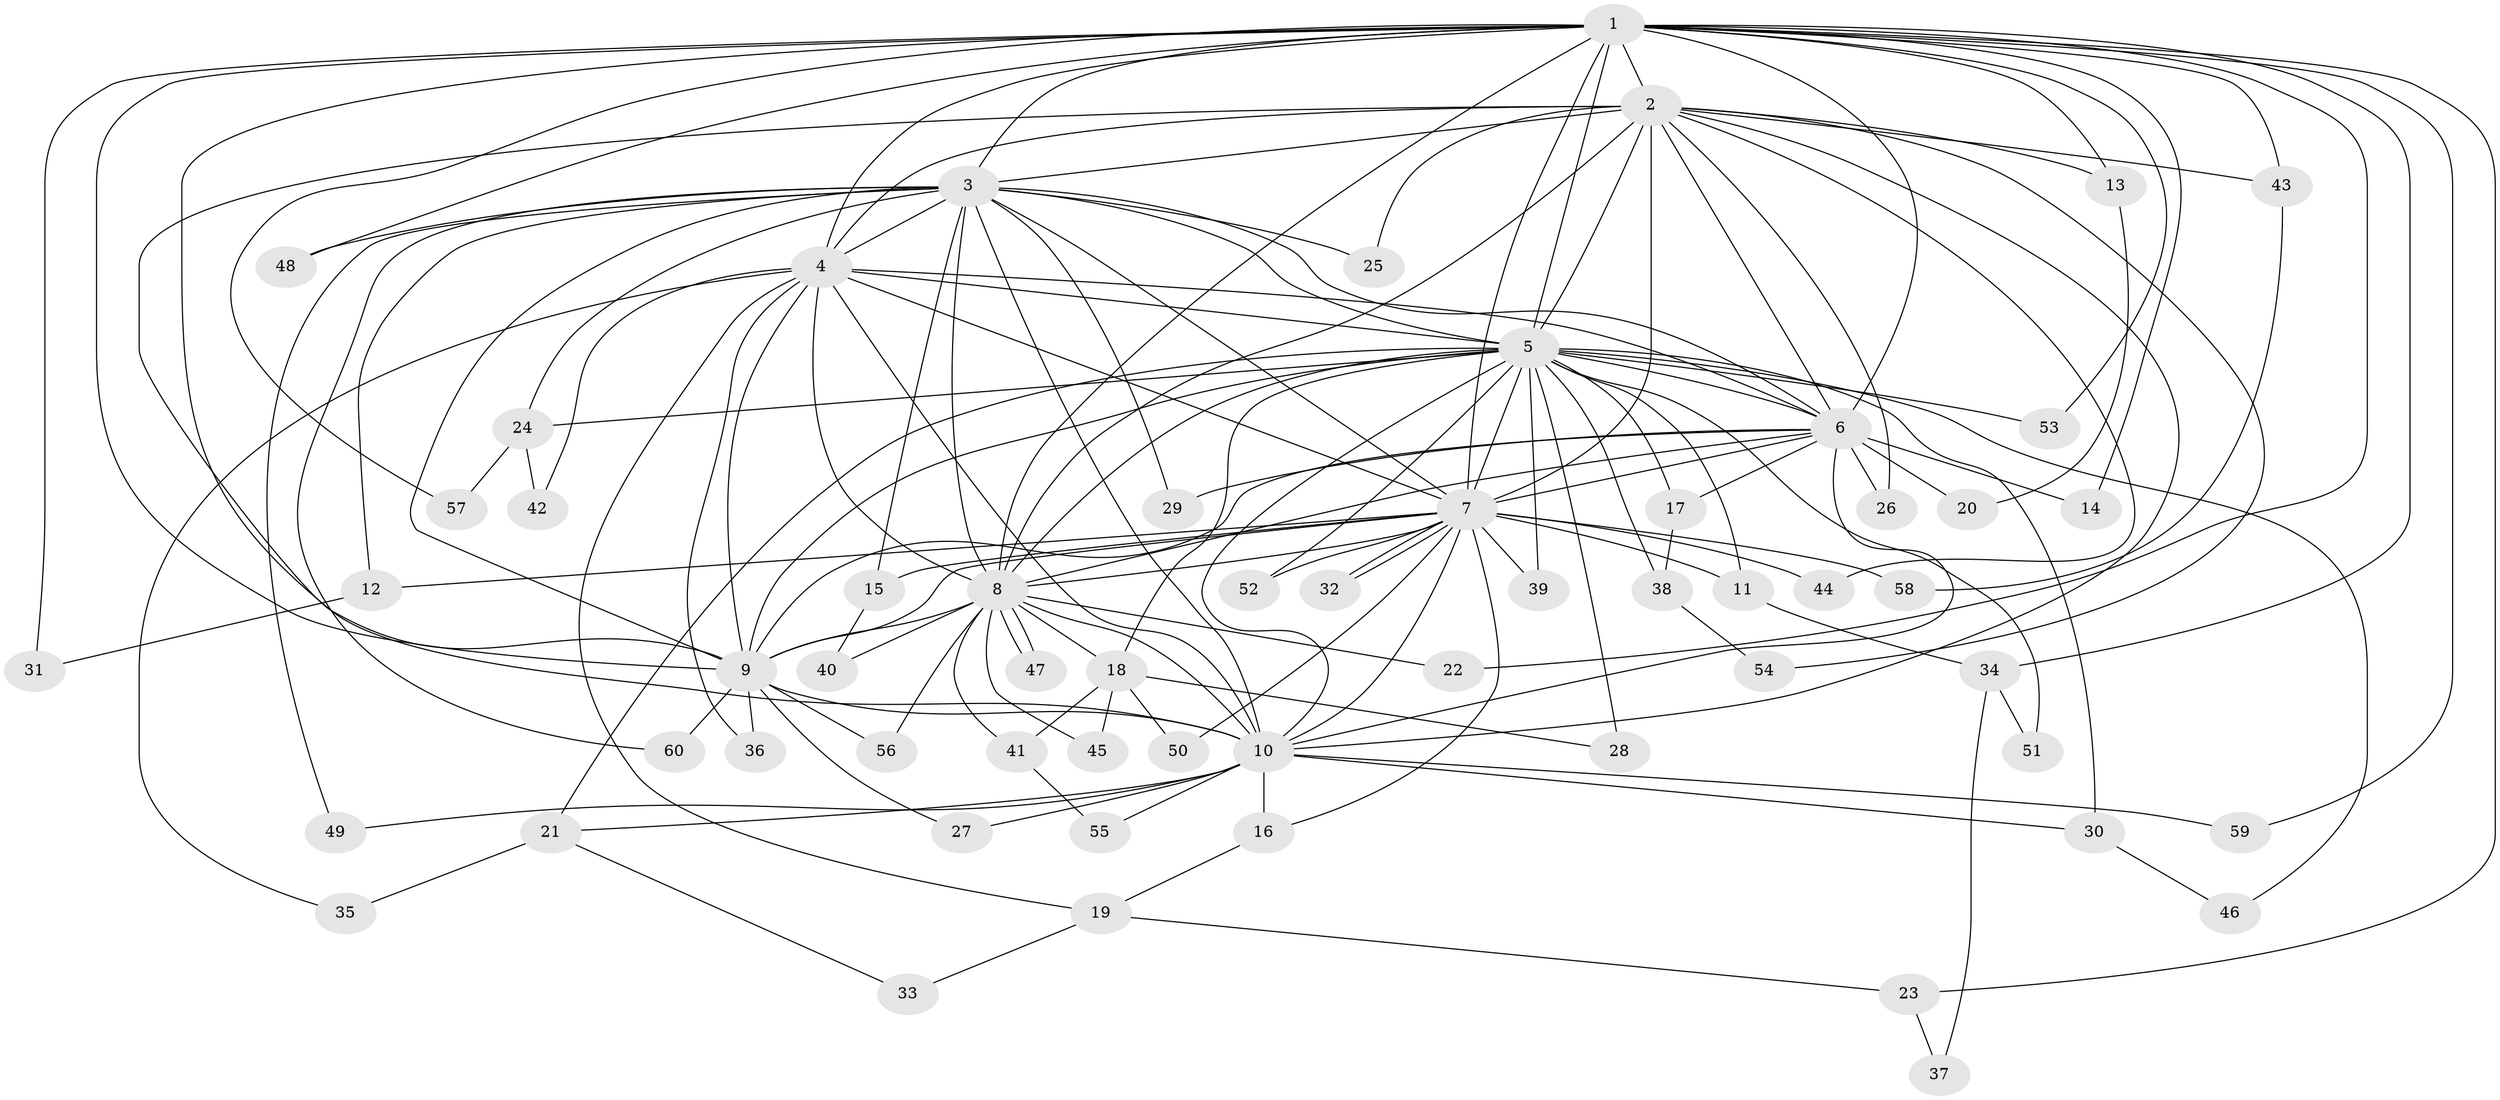 // Generated by graph-tools (version 1.1) at 2025/34/03/09/25 02:34:44]
// undirected, 60 vertices, 145 edges
graph export_dot {
graph [start="1"]
  node [color=gray90,style=filled];
  1;
  2;
  3;
  4;
  5;
  6;
  7;
  8;
  9;
  10;
  11;
  12;
  13;
  14;
  15;
  16;
  17;
  18;
  19;
  20;
  21;
  22;
  23;
  24;
  25;
  26;
  27;
  28;
  29;
  30;
  31;
  32;
  33;
  34;
  35;
  36;
  37;
  38;
  39;
  40;
  41;
  42;
  43;
  44;
  45;
  46;
  47;
  48;
  49;
  50;
  51;
  52;
  53;
  54;
  55;
  56;
  57;
  58;
  59;
  60;
  1 -- 2;
  1 -- 3;
  1 -- 4;
  1 -- 5;
  1 -- 6;
  1 -- 7;
  1 -- 8;
  1 -- 9;
  1 -- 10;
  1 -- 13;
  1 -- 14;
  1 -- 22;
  1 -- 23;
  1 -- 31;
  1 -- 34;
  1 -- 43;
  1 -- 48;
  1 -- 53;
  1 -- 57;
  1 -- 59;
  2 -- 3;
  2 -- 4;
  2 -- 5;
  2 -- 6;
  2 -- 7;
  2 -- 8;
  2 -- 9;
  2 -- 10;
  2 -- 13;
  2 -- 25;
  2 -- 26;
  2 -- 43;
  2 -- 44;
  2 -- 54;
  3 -- 4;
  3 -- 5;
  3 -- 6;
  3 -- 7;
  3 -- 8;
  3 -- 9;
  3 -- 10;
  3 -- 12;
  3 -- 15;
  3 -- 24;
  3 -- 25;
  3 -- 29;
  3 -- 48;
  3 -- 49;
  3 -- 60;
  4 -- 5;
  4 -- 6;
  4 -- 7;
  4 -- 8;
  4 -- 9;
  4 -- 10;
  4 -- 19;
  4 -- 35;
  4 -- 36;
  4 -- 42;
  5 -- 6;
  5 -- 7;
  5 -- 8;
  5 -- 9;
  5 -- 10;
  5 -- 11;
  5 -- 17;
  5 -- 18;
  5 -- 21;
  5 -- 24;
  5 -- 28;
  5 -- 30;
  5 -- 38;
  5 -- 39;
  5 -- 46;
  5 -- 51;
  5 -- 52;
  5 -- 53;
  6 -- 7;
  6 -- 8;
  6 -- 9;
  6 -- 10;
  6 -- 14;
  6 -- 17;
  6 -- 20;
  6 -- 26;
  6 -- 29;
  7 -- 8;
  7 -- 9;
  7 -- 10;
  7 -- 11;
  7 -- 12;
  7 -- 15;
  7 -- 16;
  7 -- 32;
  7 -- 32;
  7 -- 39;
  7 -- 44;
  7 -- 50;
  7 -- 52;
  7 -- 58;
  8 -- 9;
  8 -- 10;
  8 -- 18;
  8 -- 22;
  8 -- 40;
  8 -- 41;
  8 -- 45;
  8 -- 47;
  8 -- 47;
  8 -- 56;
  9 -- 10;
  9 -- 27;
  9 -- 36;
  9 -- 56;
  9 -- 60;
  10 -- 16;
  10 -- 21;
  10 -- 27;
  10 -- 30;
  10 -- 49;
  10 -- 55;
  10 -- 59;
  11 -- 34;
  12 -- 31;
  13 -- 20;
  15 -- 40;
  16 -- 19;
  17 -- 38;
  18 -- 28;
  18 -- 41;
  18 -- 45;
  18 -- 50;
  19 -- 23;
  19 -- 33;
  21 -- 33;
  21 -- 35;
  23 -- 37;
  24 -- 42;
  24 -- 57;
  30 -- 46;
  34 -- 37;
  34 -- 51;
  38 -- 54;
  41 -- 55;
  43 -- 58;
}
